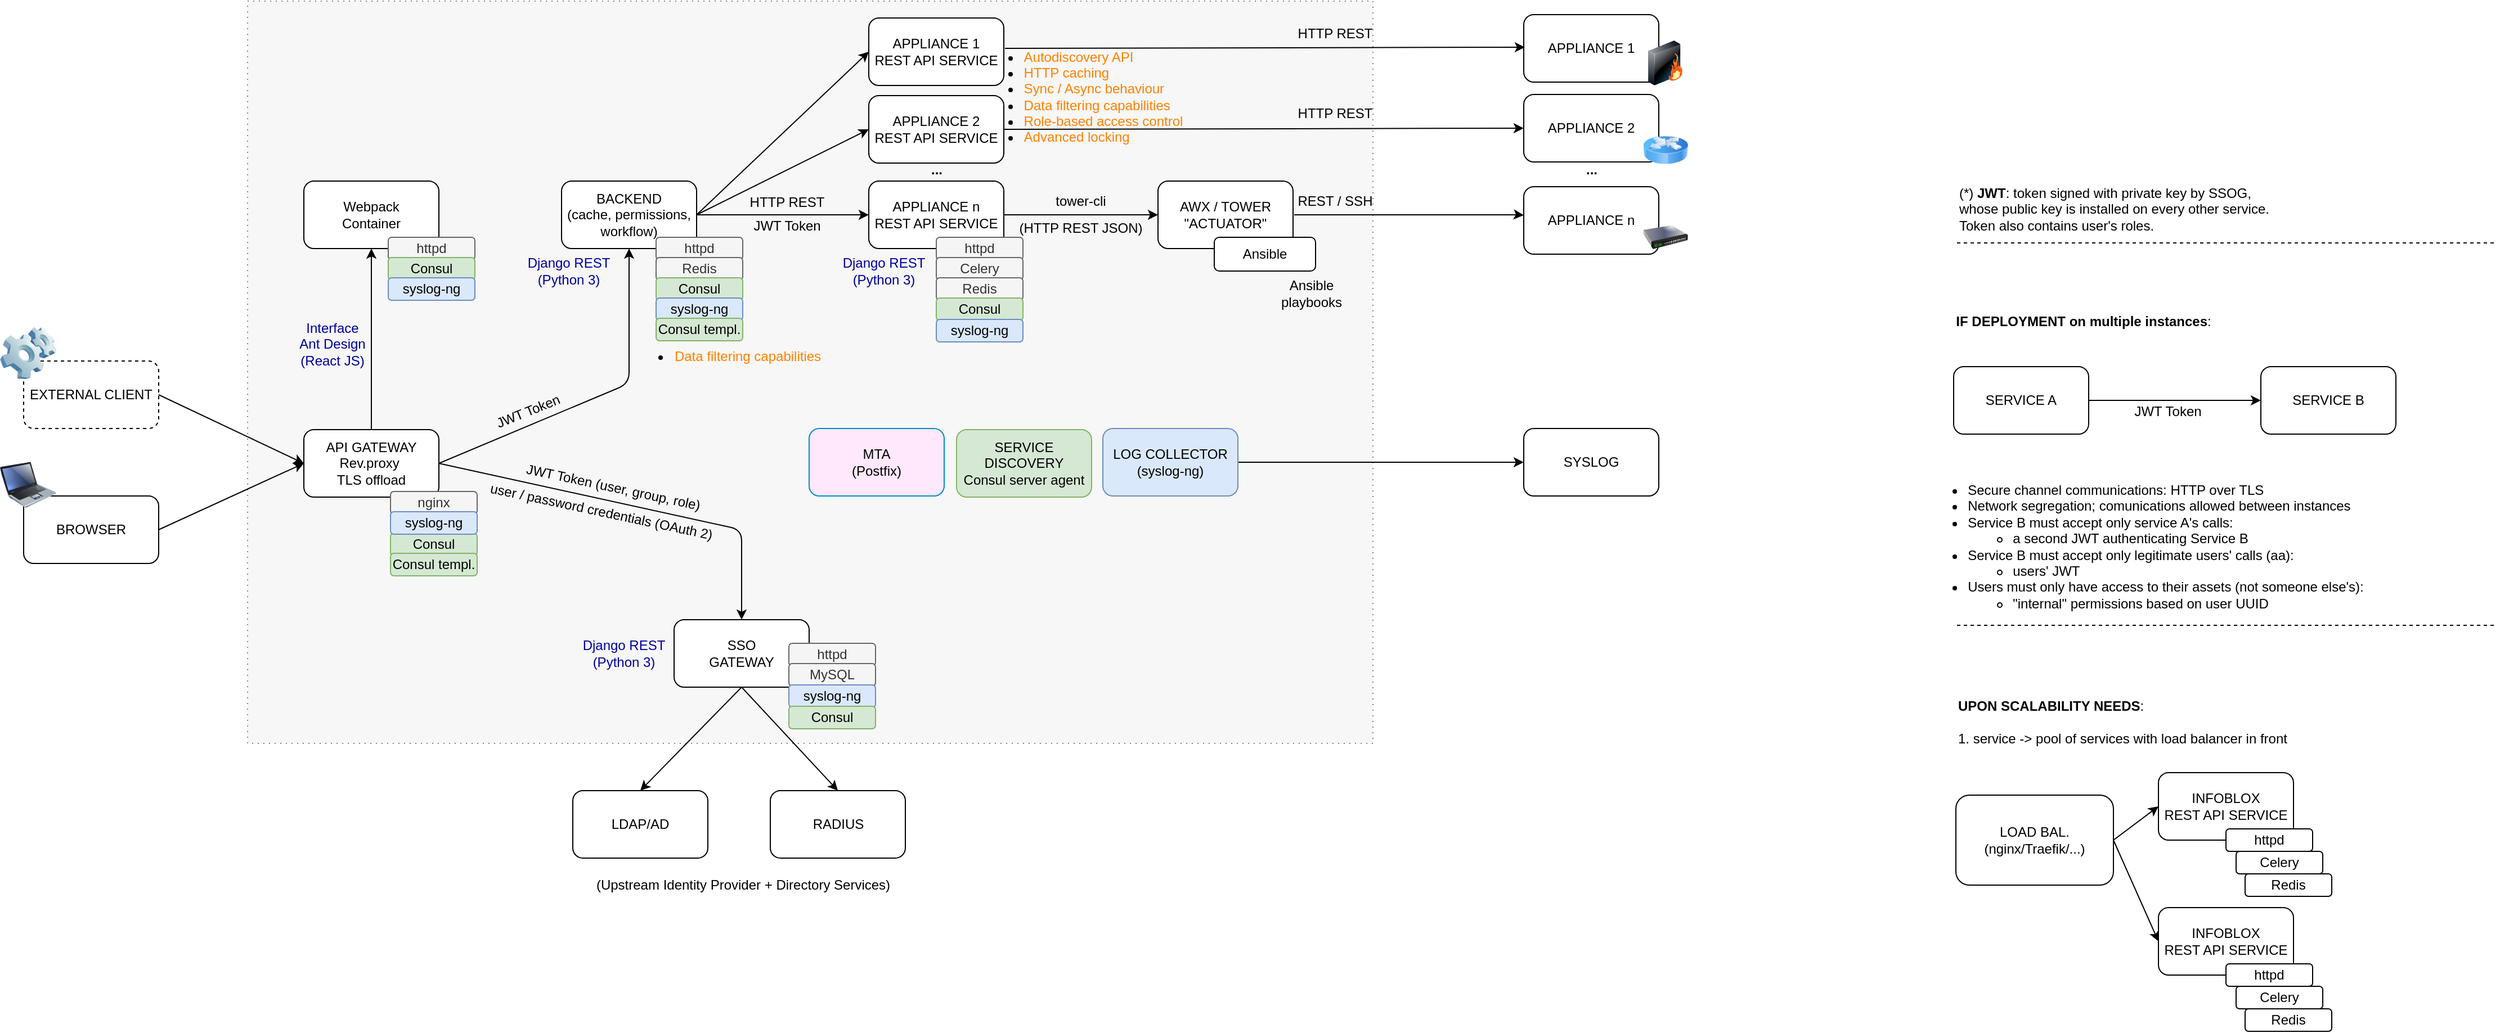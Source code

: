 <mxfile version="13.7.3" type="device"><diagram id="FfrLeNYbPDP45y3KzVuM" name="Page-1"><mxGraphModel dx="2462" dy="1183" grid="1" gridSize="10" guides="1" tooltips="1" connect="1" arrows="1" fold="1" page="0" pageScale="1" pageWidth="827" pageHeight="1169" background="none" math="0" shadow="0"><root><mxCell id="0"/><mxCell id="1" parent="0"/><mxCell id="Z2MzB09Gx2MxOG66B6e7-34" value="" style="rounded=0;whiteSpace=wrap;html=1;shadow=0;glass=0;dashed=1;dashPattern=1 4;fillColor=#f5f5f5;strokeColor=#666666;fontColor=#333333;opacity=80;" parent="1" vertex="1"><mxGeometry x="-200" y="-20" width="1000" height="660" as="geometry"/></mxCell><mxCell id="M7JJ2TbQ0FGuGiGV6bV9-1" value="APPLIANCE n&lt;br&gt;REST API SERVICE" style="rounded=1;whiteSpace=wrap;html=1;" parent="1" vertex="1"><mxGeometry x="352" y="140" width="120" height="60" as="geometry"/></mxCell><mxCell id="M7JJ2TbQ0FGuGiGV6bV9-2" value="AWX / TOWER&lt;br&gt;&quot;ACTUATOR&quot;" style="rounded=1;whiteSpace=wrap;html=1;" parent="1" vertex="1"><mxGeometry x="609" y="140" width="120" height="60" as="geometry"/></mxCell><mxCell id="M7JJ2TbQ0FGuGiGV6bV9-3" value="Ansible" style="rounded=1;whiteSpace=wrap;html=1;" parent="1" vertex="1"><mxGeometry x="659" y="190" width="90" height="30" as="geometry"/></mxCell><mxCell id="M7JJ2TbQ0FGuGiGV6bV9-5" value="httpd" style="rounded=1;whiteSpace=wrap;html=1;fillColor=#f5f5f5;strokeColor=#666666;fontColor=#333333;" parent="1" vertex="1"><mxGeometry x="412" y="190" width="77" height="20" as="geometry"/></mxCell><mxCell id="M7JJ2TbQ0FGuGiGV6bV9-7" value="Celery" style="rounded=1;whiteSpace=wrap;html=1;fillColor=#f5f5f5;strokeColor=#666666;fontColor=#333333;" parent="1" vertex="1"><mxGeometry x="412" y="208" width="77" height="20" as="geometry"/></mxCell><mxCell id="1xTuEiJ_DVdSjLqFC6tK-3" style="edgeStyle=orthogonalEdgeStyle;rounded=0;orthogonalLoop=1;jettySize=auto;html=1;exitX=1;exitY=0.5;exitDx=0;exitDy=0;" parent="1" source="M7JJ2TbQ0FGuGiGV6bV9-10" target="M7JJ2TbQ0FGuGiGV6bV9-1" edge="1"><mxGeometry relative="1" as="geometry"/></mxCell><mxCell id="M7JJ2TbQ0FGuGiGV6bV9-10" value="BACKEND&lt;br&gt;(cache, permissions, workflow)" style="rounded=1;whiteSpace=wrap;html=1;" parent="1" vertex="1"><mxGeometry x="79" y="140" width="120" height="60" as="geometry"/></mxCell><mxCell id="M7JJ2TbQ0FGuGiGV6bV9-12" value="BROWSER" style="rounded=1;whiteSpace=wrap;html=1;" parent="1" vertex="1"><mxGeometry x="-399" y="420" width="120" height="60" as="geometry"/></mxCell><mxCell id="M7JJ2TbQ0FGuGiGV6bV9-13" value="SSO&lt;br&gt;GATEWAY" style="rounded=1;whiteSpace=wrap;html=1;" parent="1" vertex="1"><mxGeometry x="179" y="530" width="120" height="60" as="geometry"/></mxCell><mxCell id="M7JJ2TbQ0FGuGiGV6bV9-14" value="LDAP/AD" style="rounded=1;whiteSpace=wrap;html=1;" parent="1" vertex="1"><mxGeometry x="89" y="682" width="120" height="60" as="geometry"/></mxCell><mxCell id="M7JJ2TbQ0FGuGiGV6bV9-15" value="RADIUS" style="rounded=1;whiteSpace=wrap;html=1;" parent="1" vertex="1"><mxGeometry x="264.5" y="682" width="120" height="60" as="geometry"/></mxCell><mxCell id="M7JJ2TbQ0FGuGiGV6bV9-17" value="APPLIANCE n" style="rounded=1;whiteSpace=wrap;html=1;" parent="1" vertex="1"><mxGeometry x="934" y="145" width="120" height="60" as="geometry"/></mxCell><mxCell id="M7JJ2TbQ0FGuGiGV6bV9-19" value="" style="image;html=1;labelBackgroundColor=#ffffff;image=img/lib/clip_art/computers/Laptop_128x128.png" parent="1" vertex="1"><mxGeometry x="-420" y="380" width="50" height="60" as="geometry"/></mxCell><mxCell id="M7JJ2TbQ0FGuGiGV6bV9-20" value="" style="image;html=1;labelBackgroundColor=#ffffff;image=img/lib/clip_art/networking/Switch_128x128.png" parent="1" vertex="1"><mxGeometry x="1040" y="160" width="40" height="60" as="geometry"/></mxCell><mxCell id="M7JJ2TbQ0FGuGiGV6bV9-24" style="edgeStyle=orthogonalEdgeStyle;rounded=0;orthogonalLoop=1;jettySize=auto;html=1;exitX=1;exitY=0.5;exitDx=0;exitDy=0;entryX=0;entryY=0.5;entryDx=0;entryDy=0;" parent="1" source="M7JJ2TbQ0FGuGiGV6bV9-1" target="M7JJ2TbQ0FGuGiGV6bV9-2" edge="1"><mxGeometry relative="1" as="geometry"><mxPoint x="599" y="170" as="targetPoint"/><mxPoint x="479" y="170" as="sourcePoint"/></mxGeometry></mxCell><mxCell id="1xTuEiJ_DVdSjLqFC6tK-9" value="" style="endArrow=classic;html=1;entryX=0.5;entryY=0;entryDx=0;entryDy=0;" parent="1" target="M7JJ2TbQ0FGuGiGV6bV9-15" edge="1"><mxGeometry width="50" height="50" relative="1" as="geometry"><mxPoint x="239" y="590" as="sourcePoint"/><mxPoint x="309" y="660" as="targetPoint"/><Array as="points"/></mxGeometry></mxCell><mxCell id="1xTuEiJ_DVdSjLqFC6tK-11" value="" style="endArrow=classic;html=1;entryX=0.5;entryY=0;entryDx=0;entryDy=0;" parent="1" target="M7JJ2TbQ0FGuGiGV6bV9-14" edge="1"><mxGeometry width="50" height="50" relative="1" as="geometry"><mxPoint x="239" y="590" as="sourcePoint"/><mxPoint x="419" y="580" as="targetPoint"/></mxGeometry></mxCell><mxCell id="Te35lWA3crzrpTlXie6l-1" value="INFOBLOX&lt;br&gt;REST API SERVICE" style="rounded=1;whiteSpace=wrap;html=1;" parent="1" vertex="1"><mxGeometry x="1498" y="666" width="120" height="60" as="geometry"/></mxCell><mxCell id="Te35lWA3crzrpTlXie6l-2" value="httpd" style="rounded=1;whiteSpace=wrap;html=1;" parent="1" vertex="1"><mxGeometry x="1558" y="716" width="77" height="20" as="geometry"/></mxCell><mxCell id="Te35lWA3crzrpTlXie6l-3" value="Redis" style="rounded=1;whiteSpace=wrap;html=1;" parent="1" vertex="1"><mxGeometry x="1575" y="756" width="77" height="20" as="geometry"/></mxCell><mxCell id="Te35lWA3crzrpTlXie6l-4" value="Celery" style="rounded=1;whiteSpace=wrap;html=1;" parent="1" vertex="1"><mxGeometry x="1567" y="736" width="77" height="20" as="geometry"/></mxCell><mxCell id="Te35lWA3crzrpTlXie6l-6" value="INFOBLOX&lt;br&gt;REST API SERVICE" style="rounded=1;whiteSpace=wrap;html=1;" parent="1" vertex="1"><mxGeometry x="1498" y="786" width="120" height="60" as="geometry"/></mxCell><mxCell id="Te35lWA3crzrpTlXie6l-7" value="httpd" style="rounded=1;whiteSpace=wrap;html=1;" parent="1" vertex="1"><mxGeometry x="1558" y="836" width="77" height="20" as="geometry"/></mxCell><mxCell id="Te35lWA3crzrpTlXie6l-8" value="Redis" style="rounded=1;whiteSpace=wrap;html=1;" parent="1" vertex="1"><mxGeometry x="1575" y="876" width="77" height="20" as="geometry"/></mxCell><mxCell id="Te35lWA3crzrpTlXie6l-9" value="Celery" style="rounded=1;whiteSpace=wrap;html=1;" parent="1" vertex="1"><mxGeometry x="1567" y="856" width="77" height="20" as="geometry"/></mxCell><mxCell id="Te35lWA3crzrpTlXie6l-10" value="LOAD BAL. (nginx/Traefik/...)" style="rounded=1;whiteSpace=wrap;html=1;" parent="1" vertex="1"><mxGeometry x="1318" y="686" width="140" height="80" as="geometry"/></mxCell><mxCell id="Te35lWA3crzrpTlXie6l-11" value="" style="endArrow=classic;html=1;entryX=0;entryY=0.5;entryDx=0;entryDy=0;exitX=1;exitY=0.5;exitDx=0;exitDy=0;" parent="1" source="Te35lWA3crzrpTlXie6l-10" target="Te35lWA3crzrpTlXie6l-1" edge="1"><mxGeometry width="50" height="50" relative="1" as="geometry"><mxPoint x="1458" y="746" as="sourcePoint"/><mxPoint x="1508" y="696" as="targetPoint"/></mxGeometry></mxCell><mxCell id="Te35lWA3crzrpTlXie6l-12" value="" style="endArrow=classic;html=1;entryX=0;entryY=0.5;entryDx=0;entryDy=0;exitX=1;exitY=0.5;exitDx=0;exitDy=0;" parent="1" source="Te35lWA3crzrpTlXie6l-10" target="Te35lWA3crzrpTlXie6l-6" edge="1"><mxGeometry width="50" height="50" relative="1" as="geometry"><mxPoint x="1464" y="746" as="sourcePoint"/><mxPoint x="1578" y="846" as="targetPoint"/></mxGeometry></mxCell><mxCell id="_AXDGNyuvnXED14ou6Gw-1" value="JWT Token (user, group, role)" style="text;html=1;align=left;verticalAlign=middle;resizable=0;points=[];autosize=1;rotation=12;" parent="1" vertex="1"><mxGeometry x="44" y="403" width="170" height="20" as="geometry"/></mxCell><mxCell id="_AXDGNyuvnXED14ou6Gw-2" value="user / password credentials&amp;nbsp;(OAuth 2)" style="text;html=1;align=center;verticalAlign=middle;resizable=0;points=[];autosize=1;rotation=12;" parent="1" vertex="1"><mxGeometry x="4" y="424" width="220" height="20" as="geometry"/></mxCell><mxCell id="_AXDGNyuvnXED14ou6Gw-3" value="(Upstream Identity Provider + Directory Services)" style="text;html=1;align=center;verticalAlign=middle;resizable=0;points=[];autosize=1;" parent="1" vertex="1"><mxGeometry x="100" y="756" width="280" height="20" as="geometry"/></mxCell><mxCell id="_AXDGNyuvnXED14ou6Gw-4" value="Ansible &lt;br&gt;playbooks" style="text;html=1;align=center;verticalAlign=middle;resizable=0;points=[];autosize=1;" parent="1" vertex="1"><mxGeometry x="710" y="225" width="70" height="30" as="geometry"/></mxCell><mxCell id="_AXDGNyuvnXED14ou6Gw-6" value="REST / SSH&lt;br&gt;" style="text;html=1;align=center;verticalAlign=middle;resizable=0;points=[];autosize=1;" parent="1" vertex="1"><mxGeometry x="726" y="148" width="80" height="20" as="geometry"/></mxCell><mxCell id="_AXDGNyuvnXED14ou6Gw-8" value="&lt;font color=&quot;#ff8000&quot;&gt;&lt;br&gt;&lt;/font&gt;&lt;ul&gt;&lt;li style=&quot;text-align: left&quot;&gt;&lt;font color=&quot;#ff8000&quot;&gt;Autodiscovery API&lt;/font&gt;&lt;/li&gt;&lt;li style=&quot;text-align: left&quot;&gt;&lt;font color=&quot;#ff8000&quot;&gt;HTTP caching&lt;/font&gt;&lt;/li&gt;&lt;li style=&quot;text-align: left&quot;&gt;&lt;font color=&quot;#ff8000&quot;&gt;Sync / Async behaviour&lt;/font&gt;&lt;/li&gt;&lt;li style=&quot;text-align: left&quot;&gt;&lt;font color=&quot;#ff8000&quot;&gt;Data filtering capabilities&lt;/font&gt;&lt;/li&gt;&lt;li style=&quot;text-align: left&quot;&gt;&lt;font color=&quot;#ff8000&quot;&gt;Role-based access control&lt;/font&gt;&lt;/li&gt;&lt;li style=&quot;text-align: left&quot;&gt;&lt;font color=&quot;#ff8000&quot;&gt;Advanced locking&lt;/font&gt;&lt;/li&gt;&lt;/ul&gt;" style="text;html=1;align=center;verticalAlign=middle;resizable=0;points=[];autosize=1;" parent="1" vertex="1"><mxGeometry x="440" y="-7" width="200" height="130" as="geometry"/></mxCell><mxCell id="_AXDGNyuvnXED14ou6Gw-9" value="JWT Token" style="text;html=1;align=center;verticalAlign=middle;resizable=0;points=[];autosize=1;direction=west;rotation=338;" parent="1" vertex="1"><mxGeometry x="9" y="335" width="80" height="20" as="geometry"/></mxCell><mxCell id="_AXDGNyuvnXED14ou6Gw-10" value="JWT Token" style="text;html=1;align=center;verticalAlign=middle;resizable=0;points=[];autosize=1;" parent="1" vertex="1"><mxGeometry x="239" y="170" width="80" height="20" as="geometry"/></mxCell><mxCell id="_AXDGNyuvnXED14ou6Gw-12" value="HTTP REST" style="text;html=1;align=center;verticalAlign=middle;resizable=0;points=[];autosize=1;" parent="1" vertex="1"><mxGeometry x="239" y="149" width="80" height="20" as="geometry"/></mxCell><mxCell id="_AXDGNyuvnXED14ou6Gw-15" value="tower-cli" style="text;html=1;align=center;verticalAlign=middle;resizable=0;points=[];autosize=1;" parent="1" vertex="1"><mxGeometry x="510" y="148" width="60" height="20" as="geometry"/></mxCell><mxCell id="_AXDGNyuvnXED14ou6Gw-17" value="&lt;font color=&quot;#000099&quot;&gt;Interface&lt;br&gt;Ant Design &lt;br&gt;(React JS)&lt;/font&gt;" style="text;html=1;align=center;verticalAlign=middle;resizable=0;points=[];autosize=1;" parent="1" vertex="1"><mxGeometry x="-160" y="260" width="70" height="50" as="geometry"/></mxCell><mxCell id="_AXDGNyuvnXED14ou6Gw-18" value="&lt;font color=&quot;#000099&quot;&gt;Django REST&lt;br&gt;(Python 3)&lt;/font&gt;" style="text;html=1;align=center;verticalAlign=middle;resizable=0;points=[];autosize=1;" parent="1" vertex="1"><mxGeometry x="40" y="205" width="90" height="30" as="geometry"/></mxCell><mxCell id="_AXDGNyuvnXED14ou6Gw-19" value="&lt;font color=&quot;#000099&quot;&gt;Django REST&lt;br&gt;(Python 3)&lt;/font&gt;" style="text;html=1;align=center;verticalAlign=middle;resizable=0;points=[];autosize=1;" parent="1" vertex="1"><mxGeometry x="320" y="205" width="90" height="30" as="geometry"/></mxCell><mxCell id="nGGvI7W_RSs_fgXbWVwq-1" value="&lt;font color=&quot;#000099&quot;&gt;Django REST&lt;br&gt;(Python 3)&lt;/font&gt;" style="text;html=1;align=center;verticalAlign=middle;resizable=0;points=[];autosize=1;" parent="1" vertex="1"><mxGeometry x="89" y="545" width="90" height="30" as="geometry"/></mxCell><mxCell id="lh7pzDGqHE125_hAfyfQ-4" value="httpd" style="rounded=1;whiteSpace=wrap;html=1;fillColor=#f5f5f5;strokeColor=#666666;fontColor=#333333;" parent="1" vertex="1"><mxGeometry x="163" y="190" width="77" height="20" as="geometry"/></mxCell><mxCell id="lh7pzDGqHE125_hAfyfQ-5" value="Redis" style="rounded=1;whiteSpace=wrap;html=1;fillColor=#f5f5f5;strokeColor=#666666;fontColor=#333333;" parent="1" vertex="1"><mxGeometry x="163" y="208" width="77" height="20" as="geometry"/></mxCell><mxCell id="lh7pzDGqHE125_hAfyfQ-7" value="&lt;b&gt;UPON SCALABILITY NEEDS&lt;/b&gt;:&lt;br&gt;&lt;br&gt;1. service -&amp;gt; pool of services with load balancer in front" style="text;html=1;align=left;verticalAlign=middle;resizable=0;points=[];autosize=1;" parent="1" vertex="1"><mxGeometry x="1318" y="596" width="310" height="50" as="geometry"/></mxCell><mxCell id="lh7pzDGqHE125_hAfyfQ-9" value="SERVICE B" style="rounded=1;whiteSpace=wrap;html=1;" parent="1" vertex="1"><mxGeometry x="1589" y="305" width="120" height="60" as="geometry"/></mxCell><mxCell id="lh7pzDGqHE125_hAfyfQ-12" style="edgeStyle=orthogonalEdgeStyle;rounded=0;orthogonalLoop=1;jettySize=auto;html=1;exitX=1;exitY=0.5;exitDx=0;exitDy=0;" parent="1" source="lh7pzDGqHE125_hAfyfQ-13" target="lh7pzDGqHE125_hAfyfQ-9" edge="1"><mxGeometry relative="1" as="geometry"/></mxCell><mxCell id="lh7pzDGqHE125_hAfyfQ-13" value="SERVICE A" style="rounded=1;whiteSpace=wrap;html=1;" parent="1" vertex="1"><mxGeometry x="1316" y="305" width="120" height="60" as="geometry"/></mxCell><mxCell id="lh7pzDGqHE125_hAfyfQ-14" value="JWT Token" style="text;html=1;align=center;verticalAlign=middle;resizable=0;points=[];autosize=1;" parent="1" vertex="1"><mxGeometry x="1466" y="335" width="80" height="20" as="geometry"/></mxCell><mxCell id="lh7pzDGqHE125_hAfyfQ-19" value="&lt;b&gt;IF DEPLOYMENT on multiple instances&lt;/b&gt;:" style="text;html=1;align=center;verticalAlign=middle;resizable=0;points=[];autosize=1;" parent="1" vertex="1"><mxGeometry x="1311" y="255" width="240" height="20" as="geometry"/></mxCell><mxCell id="lh7pzDGqHE125_hAfyfQ-22" value="&lt;ul&gt;&lt;li style=&quot;text-align: left&quot;&gt;Secure channel communications: HTTP over TLS&lt;/li&gt;&lt;li style=&quot;text-align: left&quot;&gt;Network segregation; comunications allowed between instances&lt;/li&gt;&lt;li style=&quot;text-align: left&quot;&gt;Service B must accept only service A's calls:&amp;nbsp;&lt;/li&gt;&lt;ul&gt;&lt;li style=&quot;text-align: left&quot;&gt;a second JWT authenticating Service B&lt;/li&gt;&lt;/ul&gt;&lt;li style=&quot;text-align: left&quot;&gt;Service B must accept only legitimate users' calls (aa):&lt;/li&gt;&lt;ul&gt;&lt;li style=&quot;text-align: left&quot;&gt;users' JWT&lt;/li&gt;&lt;/ul&gt;&lt;li style=&quot;text-align: left&quot;&gt;Users must only have access to their assets (not someone else's):&lt;/li&gt;&lt;ul&gt;&lt;li style=&quot;text-align: left&quot;&gt;&quot;internal&quot; permissions based on user UUID&lt;/li&gt;&lt;/ul&gt;&lt;/ul&gt;" style="text;html=1;align=center;verticalAlign=middle;resizable=0;points=[];autosize=1;" parent="1" vertex="1"><mxGeometry x="1279" y="395" width="410" height="140" as="geometry"/></mxCell><mxCell id="lh7pzDGqHE125_hAfyfQ-24" value="(*) &lt;b&gt;JWT&lt;/b&gt;: token signed with private key by SSOG, &lt;br&gt;whose public key is installed on every other service. &lt;br&gt;Token also contains user's roles." style="text;html=1;align=left;verticalAlign=middle;resizable=0;points=[];autosize=1;" parent="1" vertex="1"><mxGeometry x="1319" y="140" width="290" height="50" as="geometry"/></mxCell><mxCell id="lh7pzDGqHE125_hAfyfQ-25" value="" style="endArrow=none;dashed=1;html=1;" parent="1" edge="1"><mxGeometry width="50" height="50" relative="1" as="geometry"><mxPoint x="1319" y="195" as="sourcePoint"/><mxPoint x="1799" y="195" as="targetPoint"/></mxGeometry></mxCell><mxCell id="lh7pzDGqHE125_hAfyfQ-26" value="" style="endArrow=none;dashed=1;html=1;" parent="1" edge="1"><mxGeometry width="50" height="50" relative="1" as="geometry"><mxPoint x="1319" y="535" as="sourcePoint"/><mxPoint x="1799" y="535" as="targetPoint"/></mxGeometry></mxCell><mxCell id="dUoLf5KBtlEItji419Gx-3" value="httpd" style="rounded=1;whiteSpace=wrap;html=1;fillColor=#f5f5f5;strokeColor=#666666;fontColor=#333333;" parent="1" vertex="1"><mxGeometry x="281" y="551" width="77" height="20" as="geometry"/></mxCell><mxCell id="ikZ-4DRrndL_sr7v4Jf9-2" style="edgeStyle=orthogonalEdgeStyle;rounded=0;orthogonalLoop=1;jettySize=auto;html=1;entryX=0;entryY=0.5;entryDx=0;entryDy=0;" parent="1" source="dUoLf5KBtlEItji419Gx-5" target="ikZ-4DRrndL_sr7v4Jf9-1" edge="1"><mxGeometry relative="1" as="geometry"><mxPoint x="890.0" y="400" as="targetPoint"/></mxGeometry></mxCell><mxCell id="dUoLf5KBtlEItji419Gx-5" value="LOG COLLECTOR (syslog-ng)" style="rounded=1;whiteSpace=wrap;html=1;imageAspect=0;fillColor=#dae8fc;strokeColor=#6c8ebf;" parent="1" vertex="1"><mxGeometry x="560" y="360" width="120" height="60" as="geometry"/></mxCell><mxCell id="Z2MzB09Gx2MxOG66B6e7-19" value="" style="endArrow=classic;html=1;entryX=0.5;entryY=1;entryDx=0;entryDy=0;exitX=1;exitY=0.5;exitDx=0;exitDy=0;" parent="1" source="ocZuoI6xpNu61YK3wsya-1" target="M7JJ2TbQ0FGuGiGV6bV9-10" edge="1"><mxGeometry width="50" height="50" relative="1" as="geometry"><mxPoint x="-80" y="390" as="sourcePoint"/><mxPoint x="-30" y="345" as="targetPoint"/><Array as="points"><mxPoint x="139" y="320"/></Array></mxGeometry></mxCell><mxCell id="Z2MzB09Gx2MxOG66B6e7-22" value="" style="endArrow=classic;html=1;entryX=0.5;entryY=0;entryDx=0;entryDy=0;exitX=1;exitY=0.5;exitDx=0;exitDy=0;" parent="1" source="ocZuoI6xpNu61YK3wsya-1" target="M7JJ2TbQ0FGuGiGV6bV9-13" edge="1"><mxGeometry width="50" height="50" relative="1" as="geometry"><mxPoint x="-140" y="420" as="sourcePoint"/><mxPoint x="-90" y="370" as="targetPoint"/><Array as="points"><mxPoint x="239" y="450"/></Array></mxGeometry></mxCell><mxCell id="Z2MzB09Gx2MxOG66B6e7-24" value="" style="endArrow=classic;html=1;" parent="1" target="M7JJ2TbQ0FGuGiGV6bV9-17" edge="1"><mxGeometry width="50" height="50" relative="1" as="geometry"><mxPoint x="730" y="170" as="sourcePoint"/><mxPoint x="780" y="120" as="targetPoint"/><Array as="points"><mxPoint x="930" y="170"/></Array></mxGeometry></mxCell><mxCell id="Z2MzB09Gx2MxOG66B6e7-30" value="Webpack &lt;br&gt;Container" style="rounded=1;whiteSpace=wrap;html=1;" parent="1" vertex="1"><mxGeometry x="-150" y="140" width="120" height="60" as="geometry"/></mxCell><mxCell id="Z2MzB09Gx2MxOG66B6e7-32" value="" style="endArrow=classic;html=1;entryX=0.5;entryY=1;entryDx=0;entryDy=0;exitX=0.5;exitY=0;exitDx=0;exitDy=0;" parent="1" source="ocZuoI6xpNu61YK3wsya-1" target="Z2MzB09Gx2MxOG66B6e7-30" edge="1"><mxGeometry width="50" height="50" relative="1" as="geometry"><mxPoint x="-280" y="390" as="sourcePoint"/><mxPoint x="-260" y="310" as="targetPoint"/><Array as="points"><mxPoint x="-90" y="280"/></Array></mxGeometry></mxCell><mxCell id="Z2MzB09Gx2MxOG66B6e7-26" value="httpd" style="rounded=1;whiteSpace=wrap;html=1;fillColor=#f5f5f5;strokeColor=#666666;fontColor=#333333;" parent="1" vertex="1"><mxGeometry x="-75" y="190" width="77" height="20" as="geometry"/></mxCell><mxCell id="ikZ-4DRrndL_sr7v4Jf9-1" value="SYSLOG" style="rounded=1;whiteSpace=wrap;html=1;" parent="1" vertex="1"><mxGeometry x="934" y="360" width="120" height="60" as="geometry"/></mxCell><mxCell id="hAtcwkfTX1FGm5fC8-G7-1" value="MySQL" style="rounded=1;whiteSpace=wrap;html=1;fillColor=#f5f5f5;strokeColor=#666666;fontColor=#333333;" parent="1" vertex="1"><mxGeometry x="281" y="569" width="77" height="20" as="geometry"/></mxCell><mxCell id="2izwM6zkoDSKTKnkGPKE-3" value="EXTERNAL CLIENT" style="rounded=1;whiteSpace=wrap;html=1;dashed=1;" parent="1" vertex="1"><mxGeometry x="-399" y="300" width="120" height="60" as="geometry"/></mxCell><mxCell id="2izwM6zkoDSKTKnkGPKE-6" value="" style="image;html=1;image=img/lib/clip_art/computers/Software_128x128.png;dashed=1;" parent="1" vertex="1"><mxGeometry x="-420" y="268" width="50" height="50" as="geometry"/></mxCell><mxCell id="HcsO6bnw6DbQq4HZ1_E3-3" value="Consul" style="rounded=1;whiteSpace=wrap;html=1;fillColor=#d5e8d4;strokeColor=#82b366;" parent="1" vertex="1"><mxGeometry x="163" y="226" width="77" height="20" as="geometry"/></mxCell><mxCell id="HcsO6bnw6DbQq4HZ1_E3-4" value="SERVICE DISCOVERY &lt;br&gt;Consul server agent" style="rounded=1;whiteSpace=wrap;html=1;fillColor=#d5e8d4;strokeColor=#82b366;" parent="1" vertex="1"><mxGeometry x="430" y="361" width="120" height="60" as="geometry"/></mxCell><mxCell id="zTySh-cLARWH6OidLxlk-1" value="Consul" style="rounded=1;whiteSpace=wrap;html=1;fillColor=#d5e8d4;strokeColor=#82b366;" parent="1" vertex="1"><mxGeometry x="-75" y="208" width="77" height="20" as="geometry"/></mxCell><mxCell id="dUoLf5KBtlEItji419Gx-1" value="syslog-ng" style="rounded=1;whiteSpace=wrap;html=1;fillColor=#dae8fc;strokeColor=#6c8ebf;" parent="1" vertex="1"><mxGeometry x="163" y="244" width="77" height="20" as="geometry"/></mxCell><mxCell id="M7JJ2TbQ0FGuGiGV6bV9-6" value="Redis" style="rounded=1;whiteSpace=wrap;html=1;fillColor=#f5f5f5;strokeColor=#666666;fontColor=#333333;" parent="1" vertex="1"><mxGeometry x="412" y="226" width="77" height="20" as="geometry"/></mxCell><mxCell id="HcsO6bnw6DbQq4HZ1_E3-1" value="Consul" style="rounded=1;whiteSpace=wrap;html=1;fillColor=#d5e8d4;strokeColor=#82b366;" parent="1" vertex="1"><mxGeometry x="412" y="244" width="77" height="20" as="geometry"/></mxCell><mxCell id="dUoLf5KBtlEItji419Gx-2" value="syslog-ng" style="rounded=1;whiteSpace=wrap;html=1;fillColor=#dae8fc;strokeColor=#6c8ebf;" parent="1" vertex="1"><mxGeometry x="412" y="263" width="77" height="20" as="geometry"/></mxCell><mxCell id="dUoLf5KBtlEItji419Gx-4" value="syslog-ng" style="rounded=1;whiteSpace=wrap;html=1;fillColor=#dae8fc;strokeColor=#6c8ebf;" parent="1" vertex="1"><mxGeometry x="281" y="588" width="77" height="20" as="geometry"/></mxCell><mxCell id="HcsO6bnw6DbQq4HZ1_E3-6" value="Consul" style="rounded=1;whiteSpace=wrap;html=1;fillColor=#d5e8d4;strokeColor=#82b366;" parent="1" vertex="1"><mxGeometry x="281" y="607" width="77" height="20" as="geometry"/></mxCell><mxCell id="zTySh-cLARWH6OidLxlk-3" value="APPLIANCE 2&lt;br&gt;REST API SERVICE" style="rounded=1;whiteSpace=wrap;html=1;" parent="1" vertex="1"><mxGeometry x="352" y="64" width="120" height="60" as="geometry"/></mxCell><mxCell id="zTySh-cLARWH6OidLxlk-4" value="APPLIANCE 1&lt;br&gt;REST API SERVICE" style="rounded=1;whiteSpace=wrap;html=1;" parent="1" vertex="1"><mxGeometry x="352" y="-5" width="120" height="60" as="geometry"/></mxCell><mxCell id="zTySh-cLARWH6OidLxlk-5" value="&lt;b&gt;...&lt;/b&gt;" style="text;html=1;align=center;verticalAlign=middle;resizable=0;points=[];autosize=1;" parent="1" vertex="1"><mxGeometry x="397" y="120" width="30" height="20" as="geometry"/></mxCell><mxCell id="zTySh-cLARWH6OidLxlk-6" value="" style="endArrow=classic;html=1;entryX=0;entryY=0.5;entryDx=0;entryDy=0;" parent="1" target="zTySh-cLARWH6OidLxlk-3" edge="1"><mxGeometry width="50" height="50" relative="1" as="geometry"><mxPoint x="199" y="170" as="sourcePoint"/><mxPoint x="249" y="120" as="targetPoint"/></mxGeometry></mxCell><mxCell id="zTySh-cLARWH6OidLxlk-7" value="" style="endArrow=classic;html=1;entryX=0;entryY=0.5;entryDx=0;entryDy=0;" parent="1" target="zTySh-cLARWH6OidLxlk-4" edge="1"><mxGeometry width="50" height="50" relative="1" as="geometry"><mxPoint x="199" y="170" as="sourcePoint"/><mxPoint x="249" y="120" as="targetPoint"/></mxGeometry></mxCell><mxCell id="zTySh-cLARWH6OidLxlk-8" value="" style="endArrow=classic;html=1;entryX=0;entryY=0.5;entryDx=0;entryDy=0;" parent="1" edge="1"><mxGeometry width="50" height="50" relative="1" as="geometry"><mxPoint x="472" y="94" as="sourcePoint"/><mxPoint x="934" y="93" as="targetPoint"/></mxGeometry></mxCell><mxCell id="zTySh-cLARWH6OidLxlk-9" value="(HTTP REST JSON)" style="text;html=1;align=center;verticalAlign=middle;resizable=0;points=[];autosize=1;" parent="1" vertex="1"><mxGeometry x="475" y="172" width="130" height="20" as="geometry"/></mxCell><mxCell id="zTySh-cLARWH6OidLxlk-11" value="APPLIANCE 2" style="rounded=1;whiteSpace=wrap;html=1;" parent="1" vertex="1"><mxGeometry x="934" y="63" width="120" height="60" as="geometry"/></mxCell><mxCell id="zTySh-cLARWH6OidLxlk-13" value="&lt;b&gt;...&lt;/b&gt;" style="text;html=1;align=center;verticalAlign=middle;resizable=0;points=[];autosize=1;" parent="1" vertex="1"><mxGeometry x="979" y="120" width="30" height="20" as="geometry"/></mxCell><mxCell id="zTySh-cLARWH6OidLxlk-17" value="" style="image;html=1;image=img/lib/clip_art/networking/Router_Icon_128x128.png" parent="1" vertex="1"><mxGeometry x="1040" y="85" width="40" height="55" as="geometry"/></mxCell><mxCell id="ocZuoI6xpNu61YK3wsya-1" value="API GATEWAY Rev.proxy&amp;nbsp;&lt;br&gt;TLS offload" style="rounded=1;whiteSpace=wrap;html=1;" parent="1" vertex="1"><mxGeometry x="-150" y="361" width="120" height="60" as="geometry"/></mxCell><mxCell id="ocZuoI6xpNu61YK3wsya-3" value="" style="endArrow=classic;html=1;entryX=0;entryY=0.5;entryDx=0;entryDy=0;exitX=1;exitY=0.5;exitDx=0;exitDy=0;" parent="1" source="2izwM6zkoDSKTKnkGPKE-3" target="ocZuoI6xpNu61YK3wsya-1" edge="1"><mxGeometry width="50" height="50" relative="1" as="geometry"><mxPoint x="-279" y="105" as="sourcePoint"/><mxPoint x="-229" y="55" as="targetPoint"/></mxGeometry></mxCell><mxCell id="ocZuoI6xpNu61YK3wsya-4" value="" style="endArrow=classic;html=1;entryX=0;entryY=0.5;entryDx=0;entryDy=0;exitX=1;exitY=0.5;exitDx=0;exitDy=0;" parent="1" source="M7JJ2TbQ0FGuGiGV6bV9-12" target="ocZuoI6xpNu61YK3wsya-1" edge="1"><mxGeometry width="50" height="50" relative="1" as="geometry"><mxPoint x="-279" y="430" as="sourcePoint"/><mxPoint x="-229" y="380" as="targetPoint"/></mxGeometry></mxCell><mxCell id="pIVlTsS-dOk6G3cCJc-V-1" value="Consul" style="rounded=1;whiteSpace=wrap;html=1;fillColor=#d5e8d4;strokeColor=#82b366;" parent="1" vertex="1"><mxGeometry x="-73" y="453" width="77" height="20" as="geometry"/></mxCell><mxCell id="nw6XNC4dc7VqbjbutjCs-1" value="nginx" style="rounded=1;whiteSpace=wrap;html=1;fillColor=#f5f5f5;strokeColor=#666666;fontColor=#333333;" parent="1" vertex="1"><mxGeometry x="-73" y="416" width="77" height="20" as="geometry"/></mxCell><mxCell id="pIVlTsS-dOk6G3cCJc-V-2" value="syslog-ng" style="rounded=1;whiteSpace=wrap;html=1;fillColor=#dae8fc;strokeColor=#6c8ebf;" parent="1" vertex="1"><mxGeometry x="-73" y="434" width="77" height="20" as="geometry"/></mxCell><mxCell id="XsMArrz8FBDlH0R2zFKh-1" value="Consul templ." style="rounded=1;whiteSpace=wrap;html=1;fillColor=#d5e8d4;strokeColor=#82b366;" parent="1" vertex="1"><mxGeometry x="-73" y="471" width="77" height="20" as="geometry"/></mxCell><mxCell id="XsMArrz8FBDlH0R2zFKh-2" value="Consul templ." style="rounded=1;whiteSpace=wrap;html=1;fillColor=#d5e8d4;strokeColor=#82b366;" parent="1" vertex="1"><mxGeometry x="163" y="262" width="77" height="20" as="geometry"/></mxCell><mxCell id="jYbqICkQ-P-i2lJS18XC-2" value="HTTP REST" style="text;html=1;align=center;verticalAlign=middle;resizable=0;points=[];autosize=1;" parent="1" vertex="1"><mxGeometry x="726" y="70" width="80" height="20" as="geometry"/></mxCell><mxCell id="jYbqICkQ-P-i2lJS18XC-3" value="syslog-ng" style="rounded=1;whiteSpace=wrap;html=1;fillColor=#dae8fc;strokeColor=#6c8ebf;" parent="1" vertex="1"><mxGeometry x="-75" y="226" width="77" height="20" as="geometry"/></mxCell><mxCell id="h512p5XQi8ymAgNzjqdK-1" value="APPLIANCE 1" style="rounded=1;whiteSpace=wrap;html=1;" parent="1" vertex="1"><mxGeometry x="934" y="-8" width="120" height="60" as="geometry"/></mxCell><mxCell id="zTySh-cLARWH6OidLxlk-16" value="" style="image;html=1;image=img/lib/clip_art/networking/Firewall_128x128.png" parent="1" vertex="1"><mxGeometry x="1040" y="15" width="40" height="40" as="geometry"/></mxCell><mxCell id="h512p5XQi8ymAgNzjqdK-2" value="" style="endArrow=classic;html=1;entryX=0;entryY=0.5;entryDx=0;entryDy=0;" parent="1" edge="1"><mxGeometry width="50" height="50" relative="1" as="geometry"><mxPoint x="473" y="22" as="sourcePoint"/><mxPoint x="935" y="21" as="targetPoint"/></mxGeometry></mxCell><mxCell id="h512p5XQi8ymAgNzjqdK-3" value="HTTP REST" style="text;html=1;align=center;verticalAlign=middle;resizable=0;points=[];autosize=1;" parent="1" vertex="1"><mxGeometry x="726" y="-1" width="80" height="20" as="geometry"/></mxCell><mxCell id="SC2vcLEKb7um59LhgemS-1" value="&lt;font color=&quot;#ff8000&quot;&gt;&lt;br&gt;&lt;/font&gt;&lt;ul&gt;&lt;li style=&quot;text-align: left&quot;&gt;&lt;span style=&quot;color: rgb(255 , 128 , 0)&quot;&gt;Data filtering capabilities&lt;/span&gt;&lt;br&gt;&lt;/li&gt;&lt;/ul&gt;" style="text;html=1;align=center;verticalAlign=middle;resizable=0;points=[];autosize=1;" parent="1" vertex="1"><mxGeometry x="129" y="258" width="190" height="60" as="geometry"/></mxCell><mxCell id="b8qTpWReRHnR4FME4mVL-1" value="MTA&lt;br&gt;(Postfix)" style="rounded=1;whiteSpace=wrap;html=1;imageAspect=0;fillColor=#ffe8fc;strokeColor=#008ebf;" vertex="1" parent="1"><mxGeometry x="299" y="360" width="120" height="60" as="geometry"/></mxCell></root></mxGraphModel></diagram></mxfile>